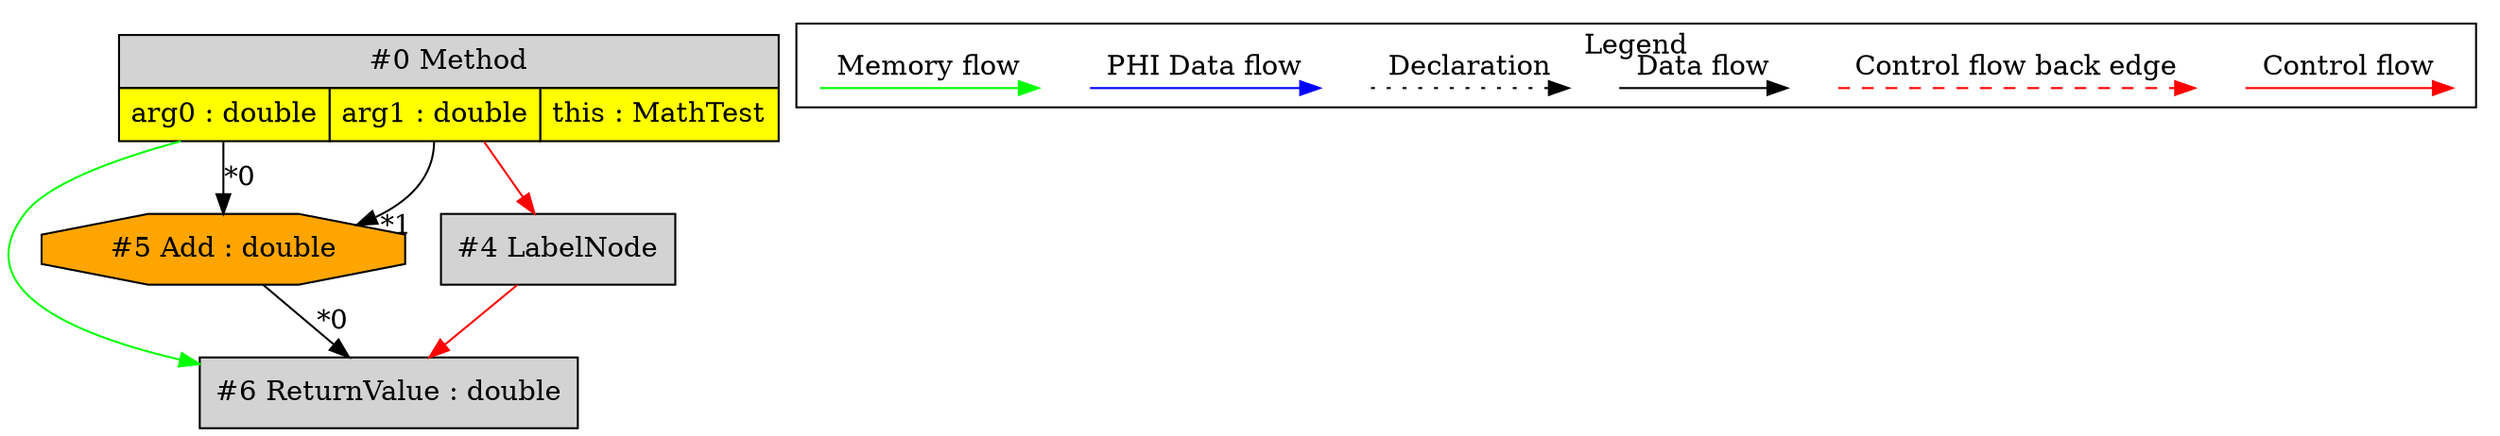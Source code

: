 digraph {
 ordering="in";
 node0[margin="0", label=<<table border="0" cellborder="1" cellspacing="0" cellpadding="5"><tr><td colspan="3">#0 Method</td></tr><tr><td port="prj2" bgcolor="yellow">arg0 : double</td><td port="prj1" bgcolor="yellow">arg1 : double</td><td port="prj3" bgcolor="yellow">this : MathTest</td></tr></table>>,shape=none, fillcolor=lightgrey, style=filled];
 node6[label="#6 ReturnValue : double",shape=box, fillcolor=lightgrey, style=filled];
 node5 -> node6[headlabel="*0", labeldistance=2];
 node4 -> node6[labeldistance=2, color=red, fontcolor=red];
 node0 -> node6[labeldistance=2, color=green, constraint=false];
 node4[label="#4 LabelNode",shape=box, fillcolor=lightgrey, style=filled];
 node0 -> node4[labeldistance=2, color=red, fontcolor=red];
 node5[label="#5 Add : double",shape=octagon, fillcolor=orange, style=filled];
 node0:prj2 -> node5[headlabel="*0", labeldistance=2];
 node0:prj1 -> node5[headlabel="*1", labeldistance=2];
 subgraph cluster_000 {
  label = "Legend";
  node [shape=point]
  {
   rank=same;
   c0 [style = invis];
   c1 [style = invis];
   c2 [style = invis];
   c3 [style = invis];
   d0 [style = invis];
   d1 [style = invis];
   d2 [style = invis];
   d3 [style = invis];
   d4 [style = invis];
   d5 [style = invis];
   d6 [style = invis];
   d7 [style = invis];
  }
  c0 -> c1 [label="Control flow", style=solid, color=red]
  c2 -> c3 [label="Control flow back edge", style=dashed, color=red]
  d0 -> d1 [label="Data flow"]
  d2 -> d3 [label="Declaration", style=dotted]
  d4 -> d5 [label="PHI Data flow", color=blue]
  d6 -> d7 [label="Memory flow", color=green]
 }

}
